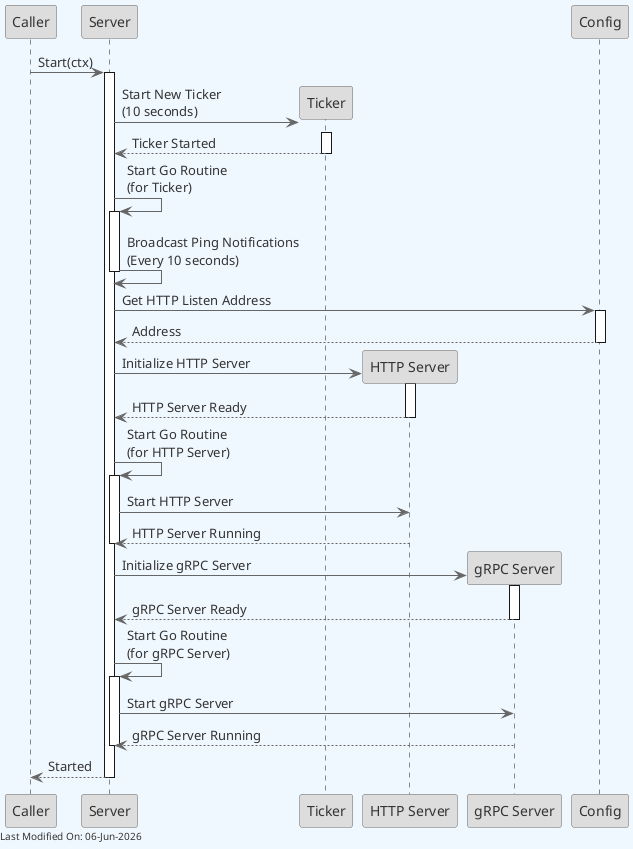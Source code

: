 @startuml
skinparam backgroundColor #F0F8FF
skinparam defaultFontColor #333333
skinparam arrowColor #666666

' Define borders for all elements
skinparam entity {
  BorderColor #666666
  BackgroundColor #DDDDDD
}

skinparam control {
  BorderColor #666666
  BackgroundColor #DDDDDD
}

skinparam participant {
  BorderColor #666666
  BackgroundColor #DDDDDD
}



participant Caller
participant "Server" as S
participant "Ticker" as T
participant "HTTP Server" as HS
participant "gRPC Server" as GS
participant "Config" as C

Caller -> S : Start(ctx)
activate S

create T
S -> T : Start New Ticker\n(10 seconds)
activate T
T --> S : Ticker Started
deactivate T

S -> S : Start Go Routine\n(for Ticker)
activate S
S -> S : Broadcast Ping Notifications\n(Every 10 seconds)
deactivate S

S -> C : Get HTTP Listen Address
activate C
C --> S : Address
deactivate C

create HS
S -> HS : Initialize HTTP Server
activate HS
HS --> S : HTTP Server Ready
deactivate HS

S -> S : Start Go Routine\n(for HTTP Server)
activate S

S -> HS : Start HTTP Server
HS --> S : HTTP Server Running
deactivate HS
deactivate S

create GS
S -> GS : Initialize gRPC Server
activate GS
GS --> S : gRPC Server Ready
deactivate GS

S -> S : Start Go Routine\n(for gRPC Server)
activate S
S -> GS : Start gRPC Server
GS --> S : gRPC Server Running
deactivate GS
deactivate S

S --> Caller : Started
deactivate S

left footer Last Modified On: %date("dd-MMM-yyyy")

@enduml
